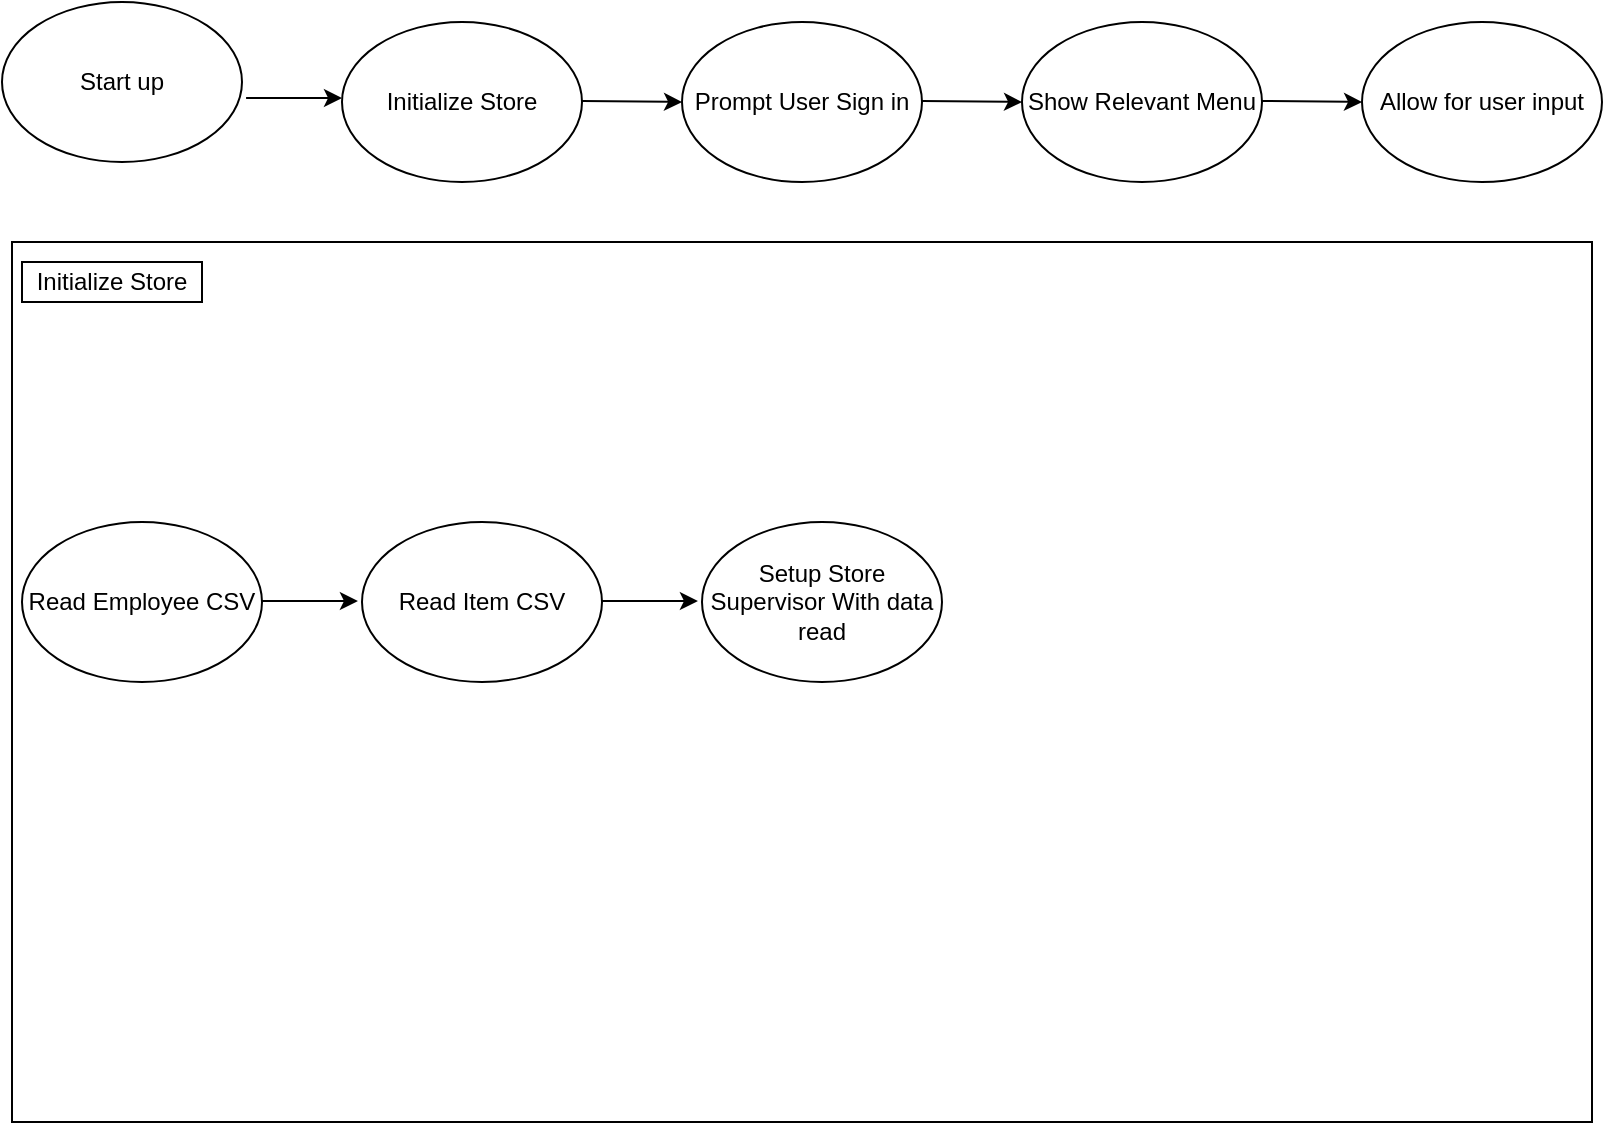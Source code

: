 <mxfile version="20.7.4" type="device"><diagram id="lmfmR0VRwLLoeJCg5xHo" name="Page-1"><mxGraphModel dx="947" dy="922" grid="1" gridSize="10" guides="1" tooltips="1" connect="1" arrows="1" fold="1" page="1" pageScale="1" pageWidth="850" pageHeight="1100" math="0" shadow="0"><root><mxCell id="0"/><mxCell id="1" parent="0"/><mxCell id="qKr36b1kfPiFLvGW9xOE-1" value="Start up" style="ellipse;whiteSpace=wrap;html=1;" vertex="1" parent="1"><mxGeometry x="30" y="210" width="120" height="80" as="geometry"/></mxCell><mxCell id="qKr36b1kfPiFLvGW9xOE-3" value="" style="endArrow=classic;html=1;rounded=0;exitX=1.017;exitY=0.6;exitDx=0;exitDy=0;exitPerimeter=0;" edge="1" parent="1" source="qKr36b1kfPiFLvGW9xOE-1"><mxGeometry width="50" height="50" relative="1" as="geometry"><mxPoint x="400" y="320" as="sourcePoint"/><mxPoint x="200" y="258" as="targetPoint"/></mxGeometry></mxCell><mxCell id="qKr36b1kfPiFLvGW9xOE-4" value="&lt;div&gt;Initialize Store&lt;br&gt;&lt;/div&gt;" style="ellipse;whiteSpace=wrap;html=1;" vertex="1" parent="1"><mxGeometry x="200" y="220" width="120" height="80" as="geometry"/></mxCell><mxCell id="qKr36b1kfPiFLvGW9xOE-5" value="" style="endArrow=classic;html=1;rounded=0;exitX=1.017;exitY=0.6;exitDx=0;exitDy=0;exitPerimeter=0;" edge="1" parent="1"><mxGeometry width="50" height="50" relative="1" as="geometry"><mxPoint x="320" y="259.5" as="sourcePoint"/><mxPoint x="370" y="260" as="targetPoint"/></mxGeometry></mxCell><mxCell id="qKr36b1kfPiFLvGW9xOE-6" value="Prompt User Sign in" style="ellipse;whiteSpace=wrap;html=1;" vertex="1" parent="1"><mxGeometry x="370" y="220" width="120" height="80" as="geometry"/></mxCell><mxCell id="qKr36b1kfPiFLvGW9xOE-8" value="&lt;div&gt;Show Relevant Menu&lt;/div&gt;" style="ellipse;whiteSpace=wrap;html=1;" vertex="1" parent="1"><mxGeometry x="540" y="220" width="120" height="80" as="geometry"/></mxCell><mxCell id="qKr36b1kfPiFLvGW9xOE-11" value="Allow for user input" style="ellipse;whiteSpace=wrap;html=1;" vertex="1" parent="1"><mxGeometry x="710" y="220" width="120" height="80" as="geometry"/></mxCell><mxCell id="qKr36b1kfPiFLvGW9xOE-13" value="" style="endArrow=classic;html=1;rounded=0;exitX=1.017;exitY=0.6;exitDx=0;exitDy=0;exitPerimeter=0;" edge="1" parent="1"><mxGeometry width="50" height="50" relative="1" as="geometry"><mxPoint x="490" y="259.5" as="sourcePoint"/><mxPoint x="540" y="260" as="targetPoint"/></mxGeometry></mxCell><mxCell id="qKr36b1kfPiFLvGW9xOE-14" value="" style="endArrow=classic;html=1;rounded=0;exitX=1.017;exitY=0.6;exitDx=0;exitDy=0;exitPerimeter=0;" edge="1" parent="1"><mxGeometry width="50" height="50" relative="1" as="geometry"><mxPoint x="660" y="259.5" as="sourcePoint"/><mxPoint x="710" y="260" as="targetPoint"/></mxGeometry></mxCell><mxCell id="qKr36b1kfPiFLvGW9xOE-15" value="" style="rounded=0;whiteSpace=wrap;html=1;" vertex="1" parent="1"><mxGeometry x="35" y="330" width="790" height="440" as="geometry"/></mxCell><mxCell id="qKr36b1kfPiFLvGW9xOE-17" value="&lt;div&gt;Initialize Store&lt;/div&gt;" style="rounded=0;whiteSpace=wrap;html=1;" vertex="1" parent="1"><mxGeometry x="40" y="340" width="90" height="20" as="geometry"/></mxCell><mxCell id="qKr36b1kfPiFLvGW9xOE-18" value="Read Employee CSV" style="ellipse;whiteSpace=wrap;html=1;" vertex="1" parent="1"><mxGeometry x="40" y="470" width="120" height="80" as="geometry"/></mxCell><mxCell id="qKr36b1kfPiFLvGW9xOE-19" value="" style="endArrow=classic;html=1;rounded=0;exitX=1.017;exitY=0.6;exitDx=0;exitDy=0;exitPerimeter=0;" edge="1" parent="1"><mxGeometry width="50" height="50" relative="1" as="geometry"><mxPoint x="160.0" y="509.5" as="sourcePoint"/><mxPoint x="207.96" y="509.5" as="targetPoint"/></mxGeometry></mxCell><mxCell id="qKr36b1kfPiFLvGW9xOE-20" value="Read Item CSV" style="ellipse;whiteSpace=wrap;html=1;" vertex="1" parent="1"><mxGeometry x="210" y="470" width="120" height="80" as="geometry"/></mxCell><mxCell id="qKr36b1kfPiFLvGW9xOE-21" value="Setup Store Supervisor With data read" style="ellipse;whiteSpace=wrap;html=1;" vertex="1" parent="1"><mxGeometry x="380" y="470" width="120" height="80" as="geometry"/></mxCell><mxCell id="qKr36b1kfPiFLvGW9xOE-23" value="" style="endArrow=classic;html=1;rounded=0;exitX=1.017;exitY=0.6;exitDx=0;exitDy=0;exitPerimeter=0;" edge="1" parent="1"><mxGeometry width="50" height="50" relative="1" as="geometry"><mxPoint x="330" y="509.5" as="sourcePoint"/><mxPoint x="377.96" y="509.5" as="targetPoint"/></mxGeometry></mxCell></root></mxGraphModel></diagram></mxfile>
